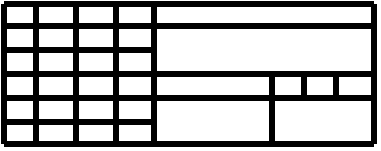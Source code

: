 <mxfile version="14.5.1" type="device"><diagram id="s1p8W3Jd-O6_C4ZqQdut" name="Page-1"><mxGraphModel dx="74" dy="52" grid="1" gridSize="3.937" guides="0" tooltips="1" connect="0" arrows="0" fold="1" page="1" pageScale="1" pageWidth="420" pageHeight="297" background="#ffffff" math="0" shadow="0"><root><mxCell id="0"/><mxCell id="1" parent="0"/><mxCell id="AzDBy5NYutQdLeTBvs-s-34" value="" style="endArrow=none;html=1;strokeWidth=3;" edge="1" parent="1"><mxGeometry width="50" height="50" relative="1" as="geometry"><mxPoint x="409" y="287" as="sourcePoint"/><mxPoint x="409" y="217" as="targetPoint"/></mxGeometry></mxCell><mxCell id="AzDBy5NYutQdLeTBvs-s-36" value="" style="endArrow=none;html=1;strokeWidth=3;" edge="1" parent="1"><mxGeometry width="50" height="50" relative="1" as="geometry"><mxPoint x="224" y="287" as="sourcePoint"/><mxPoint x="409" y="287" as="targetPoint"/></mxGeometry></mxCell><mxCell id="AzDBy5NYutQdLeTBvs-s-72" value="" style="endArrow=none;html=1;strokeWidth=3;" edge="1" parent="1"><mxGeometry width="50" height="50" relative="1" as="geometry"><mxPoint x="409" y="217" as="sourcePoint"/><mxPoint x="224" y="217" as="targetPoint"/></mxGeometry></mxCell><mxCell id="AzDBy5NYutQdLeTBvs-s-73" value="" style="endArrow=none;html=1;strokeWidth=3;" edge="1" parent="1"><mxGeometry width="50" height="50" relative="1" as="geometry"><mxPoint x="224" y="287" as="sourcePoint"/><mxPoint x="224" y="217" as="targetPoint"/></mxGeometry></mxCell><mxCell id="AzDBy5NYutQdLeTBvs-s-81" value="" style="endArrow=none;html=1;strokeWidth=3;" edge="1" parent="1"><mxGeometry width="50" height="50" relative="1" as="geometry"><mxPoint x="358" y="287" as="sourcePoint"/><mxPoint x="358" y="252" as="targetPoint"/></mxGeometry></mxCell><mxCell id="AzDBy5NYutQdLeTBvs-s-82" value="" style="endArrow=none;html=1;strokeWidth=3;" edge="1" parent="1"><mxGeometry width="50" height="50" relative="1" as="geometry"><mxPoint x="240" y="287" as="sourcePoint"/><mxPoint x="240" y="217" as="targetPoint"/></mxGeometry></mxCell><mxCell id="AzDBy5NYutQdLeTBvs-s-87" value="" style="endArrow=none;html=1;strokeWidth=3;" edge="1" parent="1"><mxGeometry width="50" height="50" relative="1" as="geometry"><mxPoint x="299" y="287" as="sourcePoint"/><mxPoint x="299" y="217" as="targetPoint"/></mxGeometry></mxCell><mxCell id="AzDBy5NYutQdLeTBvs-s-89" value="" style="endArrow=none;html=1;strokeWidth=3;" edge="1" parent="1"><mxGeometry width="50" height="50" relative="1" as="geometry"><mxPoint x="409" y="228" as="sourcePoint"/><mxPoint x="224" y="228" as="targetPoint"/></mxGeometry></mxCell><mxCell id="AzDBy5NYutQdLeTBvs-s-90" value="" style="endArrow=none;html=1;strokeWidth=3;" edge="1" parent="1"><mxGeometry width="50" height="50" relative="1" as="geometry"><mxPoint x="409" y="252" as="sourcePoint"/><mxPoint x="224" y="252" as="targetPoint"/></mxGeometry></mxCell><mxCell id="AzDBy5NYutQdLeTBvs-s-91" value="" style="endArrow=none;html=1;strokeWidth=3;" edge="1" parent="1"><mxGeometry width="50" height="50" relative="1" as="geometry"><mxPoint x="409" y="264" as="sourcePoint"/><mxPoint x="224" y="264" as="targetPoint"/></mxGeometry></mxCell><mxCell id="AzDBy5NYutQdLeTBvs-s-93" value="" style="endArrow=none;html=1;strokeWidth=3;" edge="1" parent="1"><mxGeometry width="50" height="50" relative="1" as="geometry"><mxPoint x="374" y="264" as="sourcePoint"/><mxPoint x="374" y="252" as="targetPoint"/></mxGeometry></mxCell><mxCell id="AzDBy5NYutQdLeTBvs-s-94" value="" style="endArrow=none;html=1;strokeWidth=3;" edge="1" parent="1"><mxGeometry width="50" height="50" relative="1" as="geometry"><mxPoint x="390" y="264" as="sourcePoint"/><mxPoint x="390" y="252" as="targetPoint"/></mxGeometry></mxCell><mxCell id="AzDBy5NYutQdLeTBvs-s-95" value="" style="endArrow=none;html=1;strokeWidth=3;" edge="1" parent="1"><mxGeometry width="50" height="50" relative="1" as="geometry"><mxPoint x="299" y="276" as="sourcePoint"/><mxPoint x="224" y="276" as="targetPoint"/></mxGeometry></mxCell><mxCell id="AzDBy5NYutQdLeTBvs-s-97" value="" style="endArrow=none;html=1;strokeWidth=3;" edge="1" parent="1"><mxGeometry width="50" height="50" relative="1" as="geometry"><mxPoint x="299" y="240" as="sourcePoint"/><mxPoint x="224" y="240" as="targetPoint"/></mxGeometry></mxCell><mxCell id="AzDBy5NYutQdLeTBvs-s-98" value="" style="endArrow=none;html=1;strokeWidth=3;" edge="1" parent="1"><mxGeometry width="50" height="50" relative="1" as="geometry"><mxPoint x="260" y="287" as="sourcePoint"/><mxPoint x="260" y="217" as="targetPoint"/></mxGeometry></mxCell><mxCell id="AzDBy5NYutQdLeTBvs-s-99" value="" style="endArrow=none;html=1;strokeWidth=3;" edge="1" parent="1"><mxGeometry width="50" height="50" relative="1" as="geometry"><mxPoint x="280" y="287" as="sourcePoint"/><mxPoint x="280" y="217" as="targetPoint"/></mxGeometry></mxCell></root></mxGraphModel></diagram></mxfile>